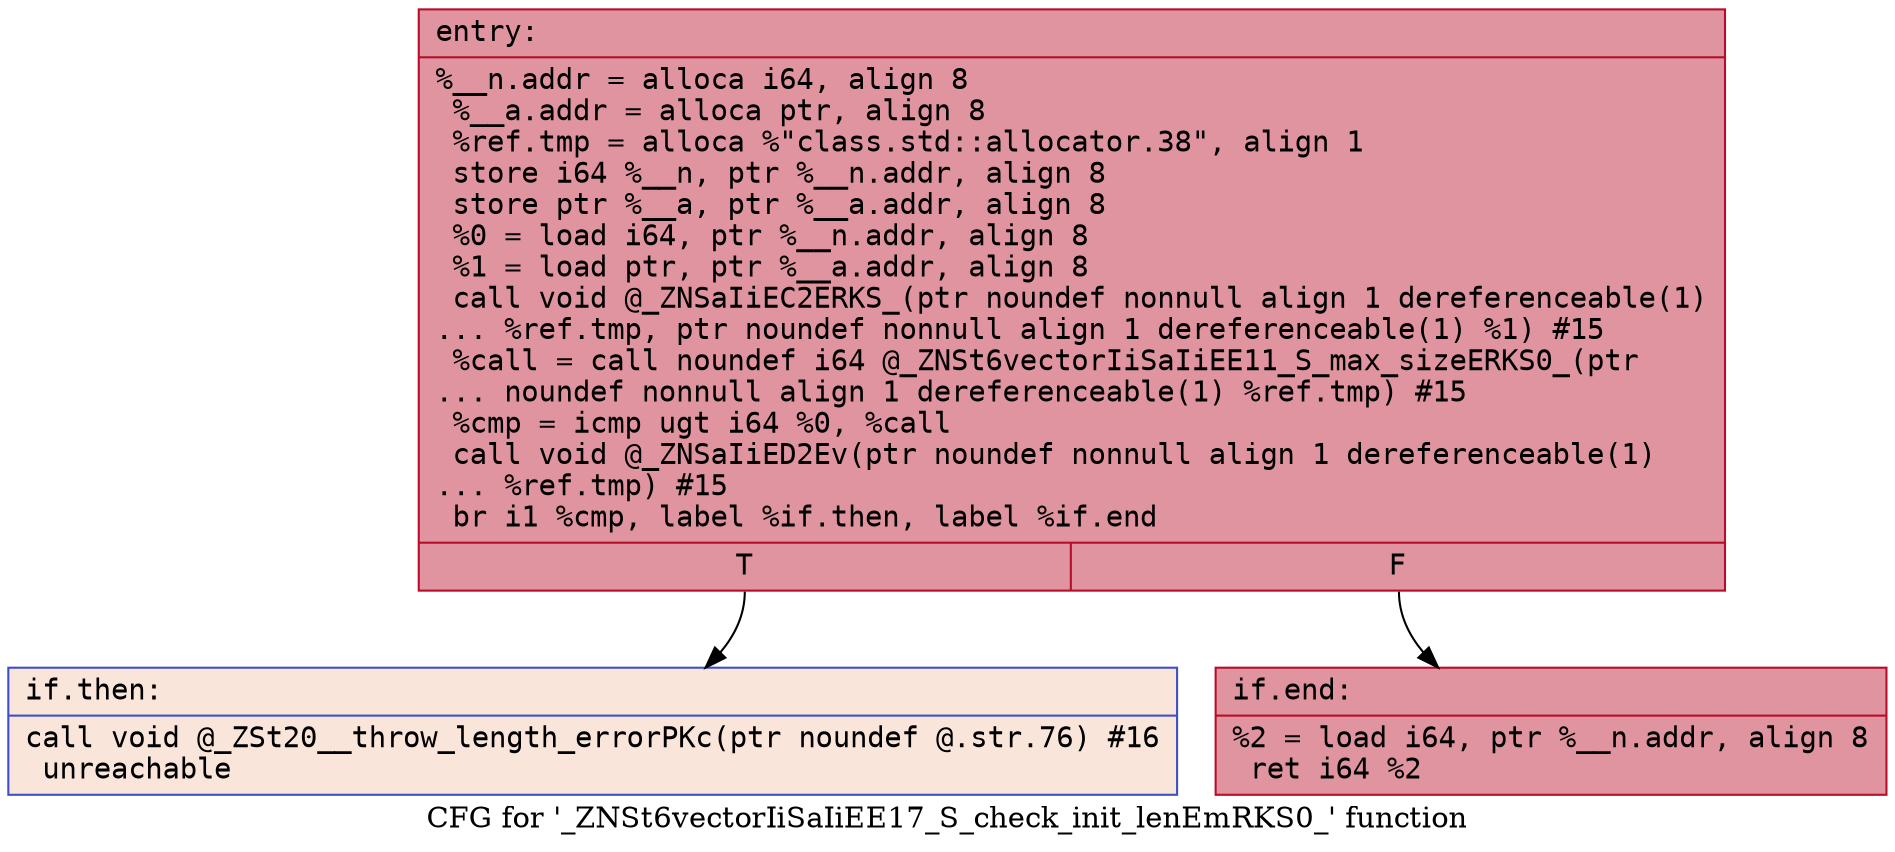 digraph "CFG for '_ZNSt6vectorIiSaIiEE17_S_check_init_lenEmRKS0_' function" {
	label="CFG for '_ZNSt6vectorIiSaIiEE17_S_check_init_lenEmRKS0_' function";

	Node0x55ba30508340 [shape=record,color="#b70d28ff", style=filled, fillcolor="#b70d2870" fontname="Courier",label="{entry:\l|  %__n.addr = alloca i64, align 8\l  %__a.addr = alloca ptr, align 8\l  %ref.tmp = alloca %\"class.std::allocator.38\", align 1\l  store i64 %__n, ptr %__n.addr, align 8\l  store ptr %__a, ptr %__a.addr, align 8\l  %0 = load i64, ptr %__n.addr, align 8\l  %1 = load ptr, ptr %__a.addr, align 8\l  call void @_ZNSaIiEC2ERKS_(ptr noundef nonnull align 1 dereferenceable(1)\l... %ref.tmp, ptr noundef nonnull align 1 dereferenceable(1) %1) #15\l  %call = call noundef i64 @_ZNSt6vectorIiSaIiEE11_S_max_sizeERKS0_(ptr\l... noundef nonnull align 1 dereferenceable(1) %ref.tmp) #15\l  %cmp = icmp ugt i64 %0, %call\l  call void @_ZNSaIiED2Ev(ptr noundef nonnull align 1 dereferenceable(1)\l... %ref.tmp) #15\l  br i1 %cmp, label %if.then, label %if.end\l|{<s0>T|<s1>F}}"];
	Node0x55ba30508340:s0 -> Node0x55ba30508b70[tooltip="entry -> if.then\nProbability 0.00%" ];
	Node0x55ba30508340:s1 -> Node0x55ba30508bc0[tooltip="entry -> if.end\nProbability 100.00%" ];
	Node0x55ba30508b70 [shape=record,color="#3d50c3ff", style=filled, fillcolor="#f4c5ad70" fontname="Courier",label="{if.then:\l|  call void @_ZSt20__throw_length_errorPKc(ptr noundef @.str.76) #16\l  unreachable\l}"];
	Node0x55ba30508bc0 [shape=record,color="#b70d28ff", style=filled, fillcolor="#b70d2870" fontname="Courier",label="{if.end:\l|  %2 = load i64, ptr %__n.addr, align 8\l  ret i64 %2\l}"];
}
